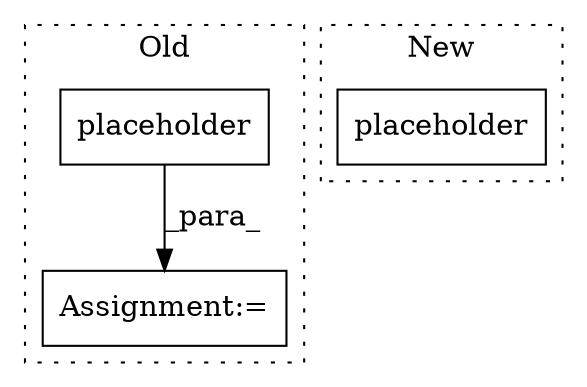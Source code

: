 digraph G {
subgraph cluster0 {
1 [label="placeholder" a="32" s="13711,13732" l="12,1" shape="box"];
3 [label="Assignment:=" a="7" s="13699" l="1" shape="box"];
label = "Old";
style="dotted";
}
subgraph cluster1 {
2 [label="placeholder" a="32" s="12434,12464" l="12,1" shape="box"];
label = "New";
style="dotted";
}
1 -> 3 [label="_para_"];
}